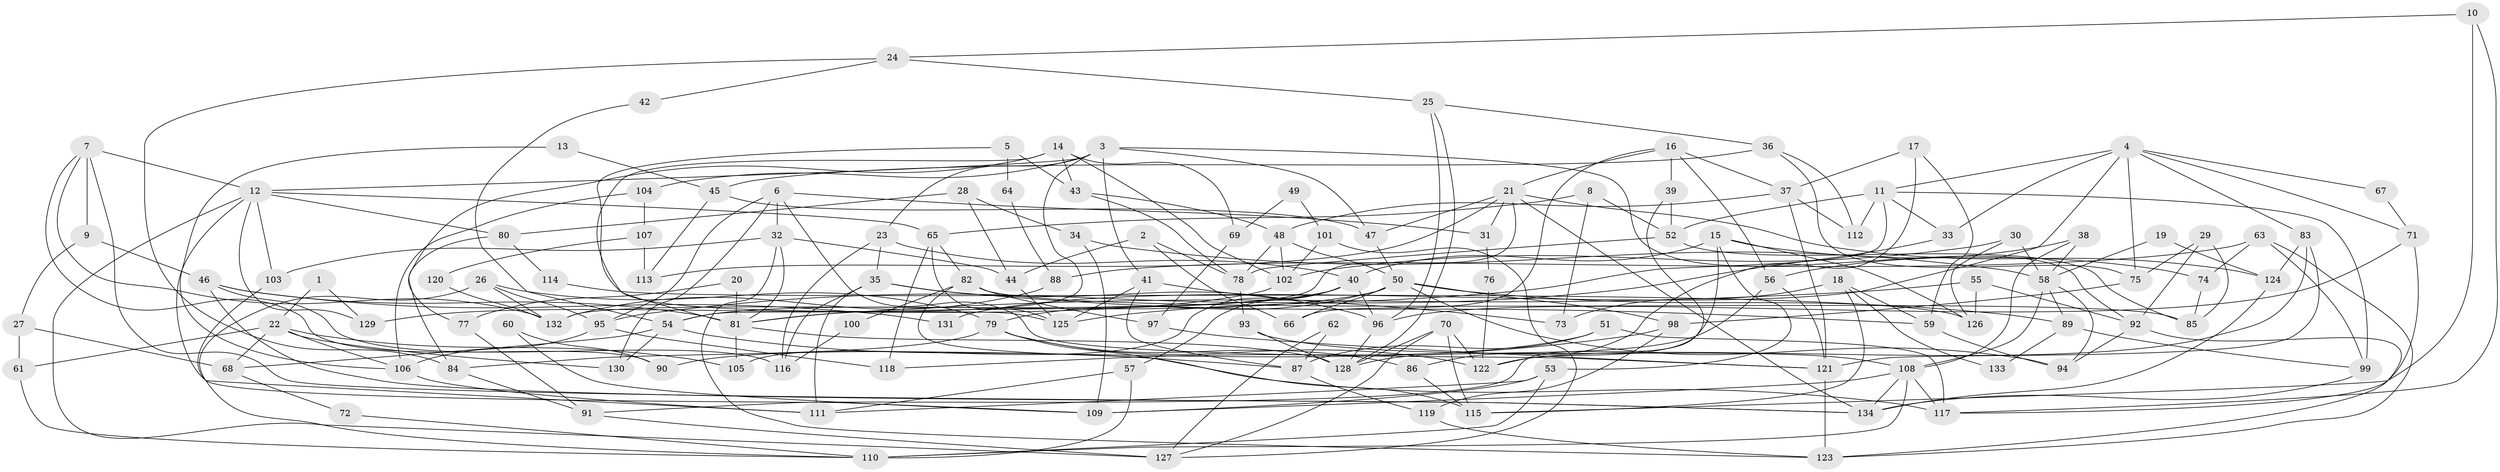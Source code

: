 // coarse degree distribution, {5: 0.19148936170212766, 6: 0.06382978723404255, 7: 0.05319148936170213, 9: 0.010638297872340425, 14: 0.010638297872340425, 17: 0.010638297872340425, 8: 0.031914893617021274, 13: 0.010638297872340425, 4: 0.23404255319148937, 2: 0.13829787234042554, 3: 0.22340425531914893, 12: 0.010638297872340425, 11: 0.010638297872340425}
// Generated by graph-tools (version 1.1) at 2025/50/03/04/25 22:50:55]
// undirected, 134 vertices, 268 edges
graph export_dot {
  node [color=gray90,style=filled];
  1;
  2;
  3;
  4;
  5;
  6;
  7;
  8;
  9;
  10;
  11;
  12;
  13;
  14;
  15;
  16;
  17;
  18;
  19;
  20;
  21;
  22;
  23;
  24;
  25;
  26;
  27;
  28;
  29;
  30;
  31;
  32;
  33;
  34;
  35;
  36;
  37;
  38;
  39;
  40;
  41;
  42;
  43;
  44;
  45;
  46;
  47;
  48;
  49;
  50;
  51;
  52;
  53;
  54;
  55;
  56;
  57;
  58;
  59;
  60;
  61;
  62;
  63;
  64;
  65;
  66;
  67;
  68;
  69;
  70;
  71;
  72;
  73;
  74;
  75;
  76;
  77;
  78;
  79;
  80;
  81;
  82;
  83;
  84;
  85;
  86;
  87;
  88;
  89;
  90;
  91;
  92;
  93;
  94;
  95;
  96;
  97;
  98;
  99;
  100;
  101;
  102;
  103;
  104;
  105;
  106;
  107;
  108;
  109;
  110;
  111;
  112;
  113;
  114;
  115;
  116;
  117;
  118;
  119;
  120;
  121;
  122;
  123;
  124;
  125;
  126;
  127;
  128;
  129;
  130;
  131;
  132;
  133;
  134;
  1 -- 129;
  1 -- 22;
  2 -- 66;
  2 -- 78;
  2 -- 44;
  3 -- 47;
  3 -- 12;
  3 -- 23;
  3 -- 41;
  3 -- 54;
  3 -- 92;
  3 -- 104;
  4 -- 71;
  4 -- 33;
  4 -- 11;
  4 -- 67;
  4 -- 75;
  4 -- 83;
  4 -- 131;
  5 -- 43;
  5 -- 125;
  5 -- 64;
  6 -- 130;
  6 -- 32;
  6 -- 31;
  6 -- 95;
  6 -- 121;
  7 -- 12;
  7 -- 134;
  7 -- 9;
  7 -- 90;
  7 -- 132;
  8 -- 52;
  8 -- 73;
  8 -- 65;
  9 -- 46;
  9 -- 27;
  10 -- 115;
  10 -- 117;
  10 -- 24;
  11 -- 112;
  11 -- 33;
  11 -- 52;
  11 -- 95;
  11 -- 99;
  12 -- 109;
  12 -- 80;
  12 -- 65;
  12 -- 103;
  12 -- 127;
  12 -- 129;
  13 -- 106;
  13 -- 45;
  14 -- 43;
  14 -- 81;
  14 -- 69;
  14 -- 77;
  14 -- 102;
  15 -- 122;
  15 -- 40;
  15 -- 53;
  15 -- 74;
  15 -- 126;
  16 -- 21;
  16 -- 56;
  16 -- 37;
  16 -- 39;
  16 -- 66;
  17 -- 86;
  17 -- 37;
  17 -- 59;
  18 -- 115;
  18 -- 59;
  18 -- 73;
  18 -- 133;
  19 -- 124;
  19 -- 58;
  20 -- 81;
  20 -- 77;
  21 -- 132;
  21 -- 134;
  21 -- 31;
  21 -- 47;
  21 -- 113;
  21 -- 124;
  22 -- 106;
  22 -- 68;
  22 -- 61;
  22 -- 105;
  22 -- 130;
  23 -- 35;
  23 -- 40;
  23 -- 116;
  24 -- 25;
  24 -- 42;
  24 -- 84;
  25 -- 128;
  25 -- 96;
  25 -- 36;
  26 -- 95;
  26 -- 110;
  26 -- 79;
  26 -- 132;
  27 -- 61;
  27 -- 68;
  28 -- 44;
  28 -- 34;
  28 -- 80;
  29 -- 75;
  29 -- 92;
  29 -- 85;
  30 -- 102;
  30 -- 58;
  30 -- 126;
  31 -- 76;
  32 -- 81;
  32 -- 123;
  32 -- 44;
  32 -- 103;
  33 -- 125;
  34 -- 58;
  34 -- 109;
  35 -- 59;
  35 -- 111;
  35 -- 96;
  35 -- 116;
  36 -- 75;
  36 -- 45;
  36 -- 112;
  37 -- 121;
  37 -- 48;
  37 -- 112;
  38 -- 108;
  38 -- 56;
  38 -- 58;
  39 -- 52;
  39 -- 91;
  40 -- 105;
  40 -- 57;
  40 -- 81;
  40 -- 96;
  41 -- 125;
  41 -- 73;
  41 -- 87;
  42 -- 54;
  43 -- 78;
  43 -- 48;
  44 -- 125;
  45 -- 47;
  45 -- 113;
  46 -- 81;
  46 -- 116;
  46 -- 131;
  46 -- 134;
  47 -- 50;
  48 -- 50;
  48 -- 78;
  48 -- 102;
  49 -- 101;
  49 -- 69;
  50 -- 54;
  50 -- 94;
  50 -- 66;
  50 -- 79;
  50 -- 89;
  50 -- 98;
  51 -- 117;
  51 -- 87;
  51 -- 90;
  52 -- 78;
  52 -- 85;
  53 -- 110;
  53 -- 109;
  53 -- 111;
  54 -- 87;
  54 -- 68;
  54 -- 130;
  55 -- 81;
  55 -- 126;
  55 -- 92;
  56 -- 128;
  56 -- 121;
  57 -- 111;
  57 -- 110;
  58 -- 89;
  58 -- 94;
  58 -- 108;
  59 -- 94;
  60 -- 109;
  60 -- 90;
  61 -- 110;
  62 -- 87;
  62 -- 127;
  63 -- 99;
  63 -- 74;
  63 -- 88;
  63 -- 123;
  64 -- 88;
  65 -- 82;
  65 -- 118;
  65 -- 125;
  67 -- 71;
  68 -- 72;
  69 -- 97;
  70 -- 122;
  70 -- 127;
  70 -- 115;
  70 -- 128;
  71 -- 96;
  71 -- 117;
  72 -- 110;
  74 -- 85;
  75 -- 98;
  76 -- 122;
  77 -- 91;
  78 -- 93;
  79 -- 84;
  79 -- 86;
  79 -- 115;
  79 -- 122;
  80 -- 84;
  80 -- 114;
  81 -- 128;
  81 -- 105;
  82 -- 85;
  82 -- 97;
  82 -- 100;
  82 -- 117;
  83 -- 121;
  83 -- 122;
  83 -- 124;
  84 -- 91;
  86 -- 115;
  87 -- 119;
  88 -- 132;
  89 -- 99;
  89 -- 133;
  91 -- 127;
  92 -- 94;
  92 -- 123;
  93 -- 108;
  93 -- 128;
  95 -- 106;
  95 -- 118;
  96 -- 128;
  97 -- 121;
  98 -- 118;
  98 -- 119;
  99 -- 134;
  100 -- 116;
  101 -- 127;
  101 -- 102;
  102 -- 129;
  103 -- 111;
  104 -- 106;
  104 -- 107;
  106 -- 111;
  107 -- 113;
  107 -- 120;
  108 -- 134;
  108 -- 109;
  108 -- 110;
  108 -- 117;
  114 -- 126;
  119 -- 123;
  120 -- 132;
  121 -- 123;
  124 -- 134;
}
